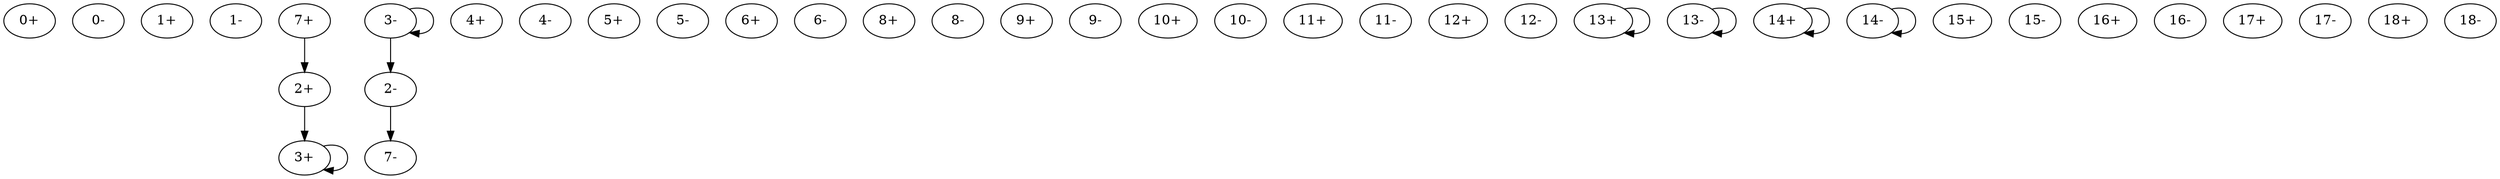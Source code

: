 digraph adj {
graph [k=90]
edge [d=-89]
"0+" [l=207 C=8557]
"0-" [l=207 C=8557]
"1+" [l=243 C=739]
"1-" [l=243 C=739]
"2+" [l=119 C=381]
"2-" [l=119 C=381]
"3+" [l=149 C=1048]
"3-" [l=149 C=1048]
"4+" [l=253 C=595]
"4-" [l=253 C=595]
"5+" [l=253 C=655]
"5-" [l=253 C=655]
"6+" [l=239 C=803]
"6-" [l=239 C=803]
"7+" [l=200 C=874]
"7-" [l=200 C=874]
"8+" [l=195 C=312]
"8-" [l=195 C=312]
"9+" [l=236 C=1550]
"9-" [l=236 C=1550]
"10+" [l=238 C=682]
"10-" [l=238 C=682]
"11+" [l=234 C=835]
"11-" [l=234 C=835]
"12+" [l=214 C=787]
"12-" [l=214 C=787]
"13+" [l=149 C=279]
"13-" [l=149 C=279]
"14+" [l=102 C=108]
"14-" [l=102 C=108]
"15+" [l=182 C=571]
"15-" [l=182 C=571]
"16+" [l=188 C=339]
"16-" [l=188 C=339]
"17+" [l=228 C=353]
"17-" [l=228 C=353]
"18+" [l=201 C=479]
"18-" [l=201 C=479]
"2+" -> "3+"
"2-" -> "7-"
"3+" -> "3+"
"3-" -> "2-"
"3-" -> "3-"
"7+" -> "2+"
"13+" -> "13+"
"13-" -> "13-"
"14+" -> "14+"
"14-" -> "14-"
}
